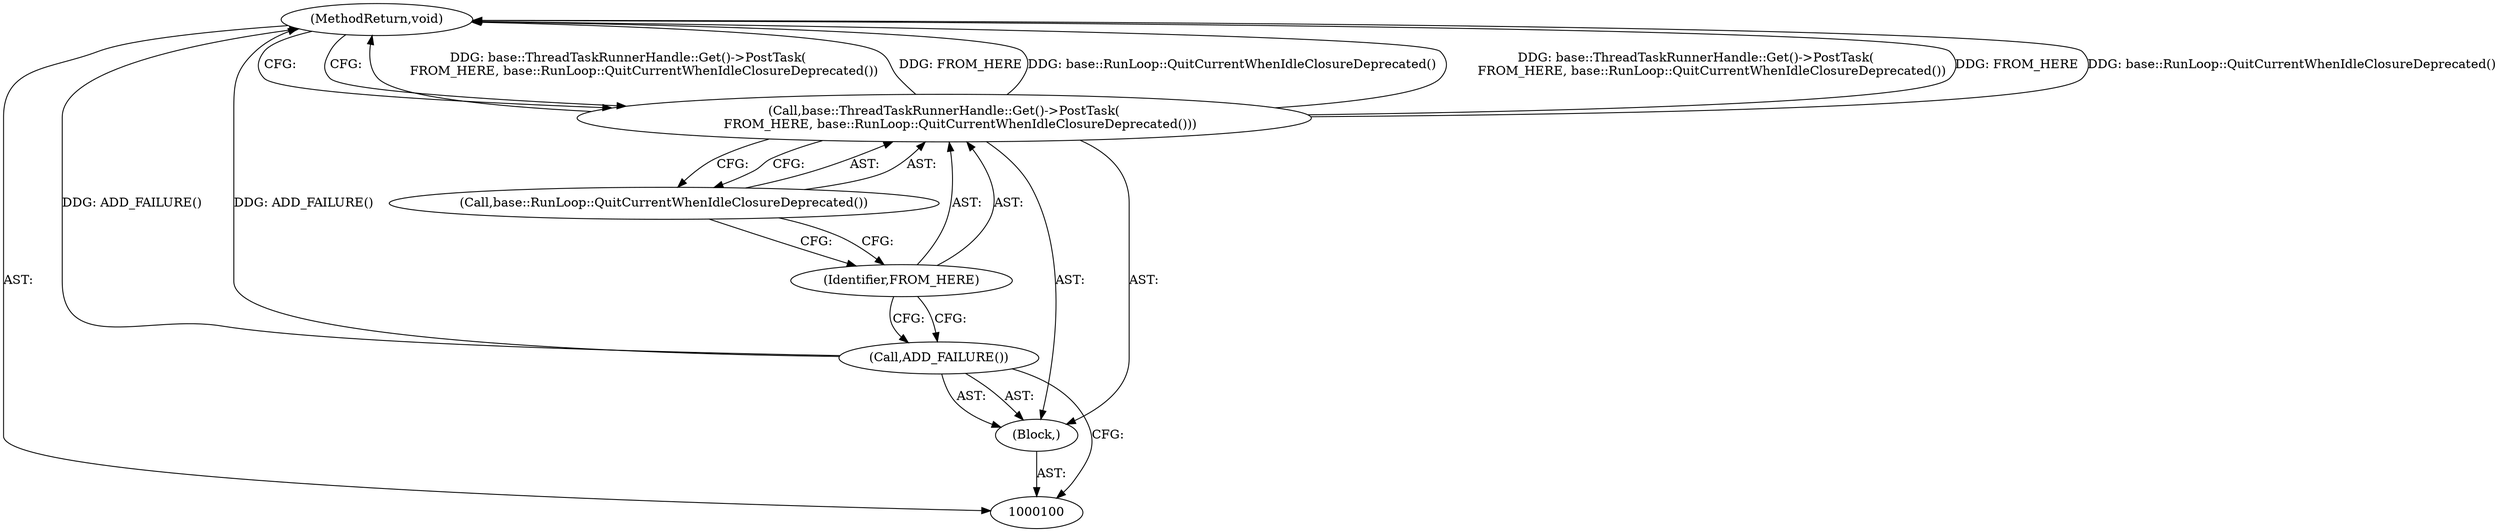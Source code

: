 digraph "1_Chrome_53262b5285efbbfdbbcc17fbf5200890f1ee295c_3" {
"1000106" [label="(MethodReturn,void)"];
"1000101" [label="(Block,)"];
"1000102" [label="(Call,ADD_FAILURE())"];
"1000103" [label="(Call,base::ThreadTaskRunnerHandle::Get()->PostTask(\n        FROM_HERE, base::RunLoop::QuitCurrentWhenIdleClosureDeprecated()))"];
"1000105" [label="(Call,base::RunLoop::QuitCurrentWhenIdleClosureDeprecated())"];
"1000104" [label="(Identifier,FROM_HERE)"];
"1000106" -> "1000100"  [label="AST: "];
"1000106" -> "1000103"  [label="CFG: "];
"1000103" -> "1000106"  [label="DDG: base::ThreadTaskRunnerHandle::Get()->PostTask(\n        FROM_HERE, base::RunLoop::QuitCurrentWhenIdleClosureDeprecated())"];
"1000103" -> "1000106"  [label="DDG: FROM_HERE"];
"1000103" -> "1000106"  [label="DDG: base::RunLoop::QuitCurrentWhenIdleClosureDeprecated()"];
"1000102" -> "1000106"  [label="DDG: ADD_FAILURE()"];
"1000101" -> "1000100"  [label="AST: "];
"1000102" -> "1000101"  [label="AST: "];
"1000103" -> "1000101"  [label="AST: "];
"1000102" -> "1000101"  [label="AST: "];
"1000102" -> "1000100"  [label="CFG: "];
"1000104" -> "1000102"  [label="CFG: "];
"1000102" -> "1000106"  [label="DDG: ADD_FAILURE()"];
"1000103" -> "1000101"  [label="AST: "];
"1000103" -> "1000105"  [label="CFG: "];
"1000104" -> "1000103"  [label="AST: "];
"1000105" -> "1000103"  [label="AST: "];
"1000106" -> "1000103"  [label="CFG: "];
"1000103" -> "1000106"  [label="DDG: base::ThreadTaskRunnerHandle::Get()->PostTask(\n        FROM_HERE, base::RunLoop::QuitCurrentWhenIdleClosureDeprecated())"];
"1000103" -> "1000106"  [label="DDG: FROM_HERE"];
"1000103" -> "1000106"  [label="DDG: base::RunLoop::QuitCurrentWhenIdleClosureDeprecated()"];
"1000105" -> "1000103"  [label="AST: "];
"1000105" -> "1000104"  [label="CFG: "];
"1000103" -> "1000105"  [label="CFG: "];
"1000104" -> "1000103"  [label="AST: "];
"1000104" -> "1000102"  [label="CFG: "];
"1000105" -> "1000104"  [label="CFG: "];
}
